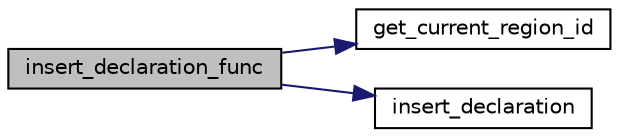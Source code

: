 digraph "insert_declaration_func"
{
 // LATEX_PDF_SIZE
  edge [fontname="Helvetica",fontsize="10",labelfontname="Helvetica",labelfontsize="10"];
  node [fontname="Helvetica",fontsize="10",shape=record];
  rankdir="LR";
  Node1 [label="insert_declaration_func",height=0.2,width=0.4,color="black", fillcolor="grey75", style="filled", fontcolor="black",tooltip="Inserts a function declaration into the table."];
  Node1 -> Node2 [color="midnightblue",fontsize="10",style="solid",fontname="Helvetica"];
  Node2 [label="get_current_region_id",height=0.2,width=0.4,color="black", fillcolor="white", style="filled",URL="$d8/d88/region__table_8c.html#a49272dbdea0b5157804dc85964e15469",tooltip="Gets the ID of the current region."];
  Node1 -> Node3 [color="midnightblue",fontsize="10",style="solid",fontname="Helvetica"];
  Node3 [label="insert_declaration",height=0.2,width=0.4,color="black", fillcolor="white", style="filled",URL="$dd/d3e/declaration__table_8c.html#a43c491a0b81e9249ceccebe651dc9a87",tooltip="Inserts a declaration into the table."];
}
